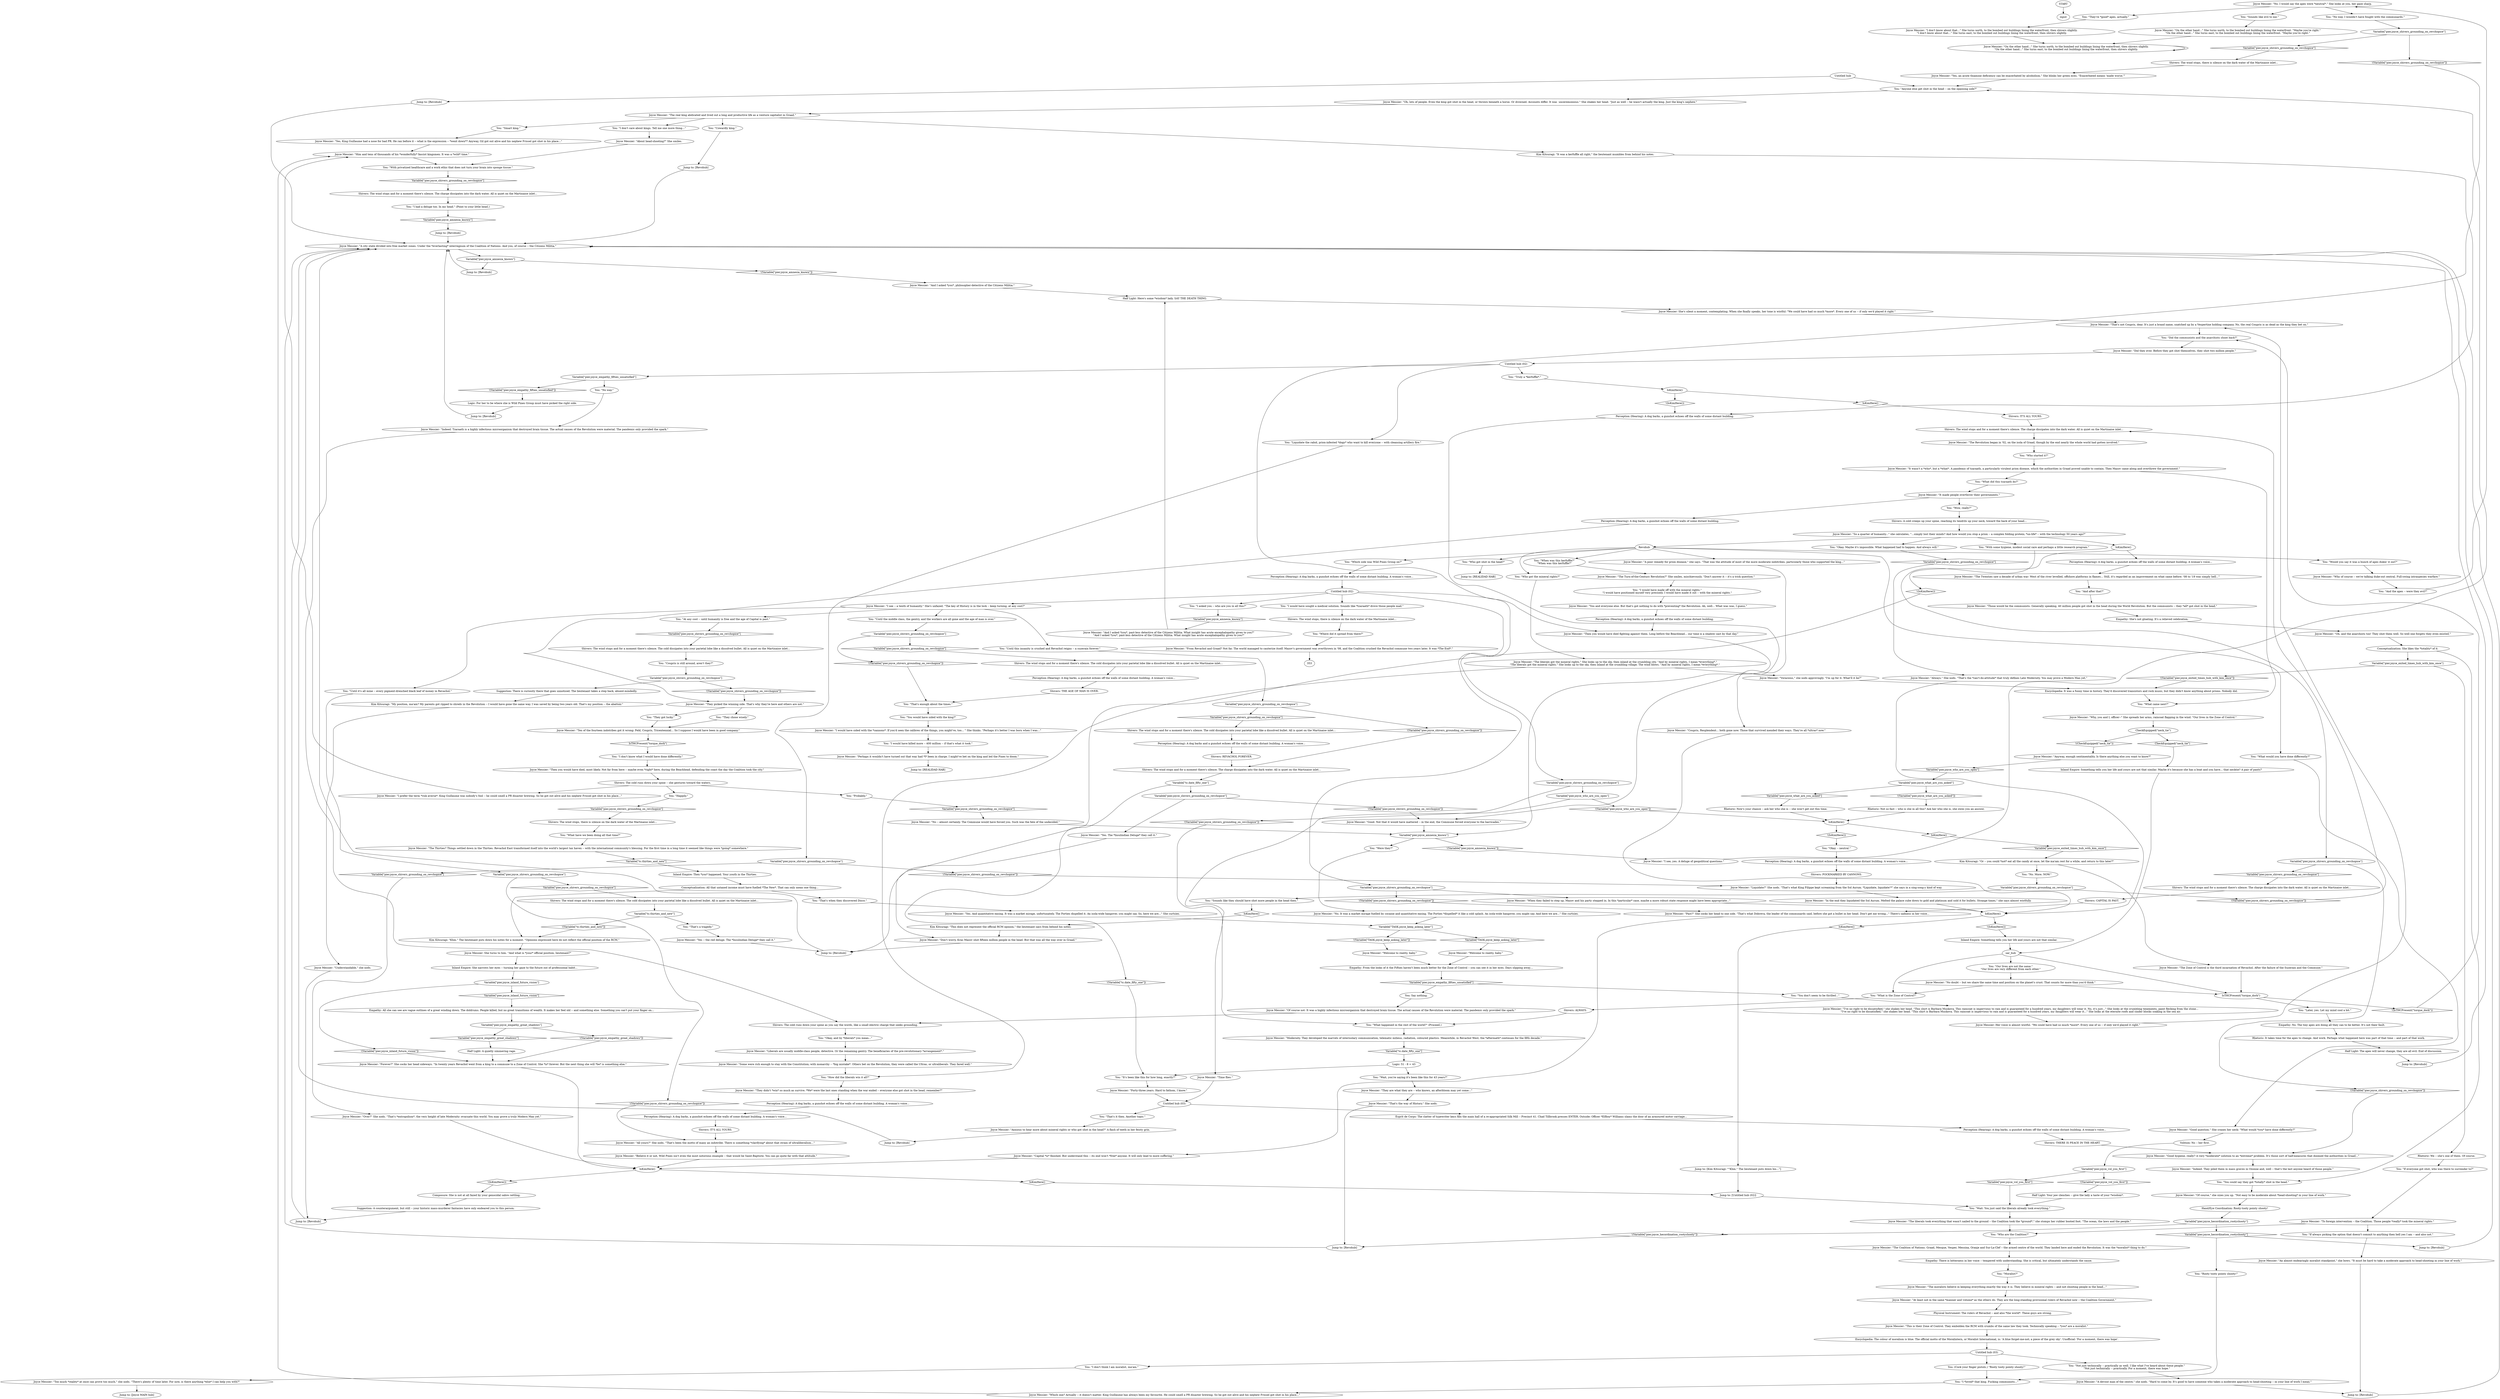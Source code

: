# JOYCE / REALITY TIMES
# Times part of hub, solves TASK.reality lowdown
# ==================================================
digraph G {
	  0 [label="START"];
	  1 [label="input"];
	  2 [label="You: \"They're *good* apes, actually.\""];
	  3 [label="Conceptualization: She likes the *totality* of it."];
	  4 [label="You: \"Who got the mineral rights?\""];
	  5 [label="Joyce Messier: \"Some were rich enough to stay with the Constitution; with monarchy -- *big mistake*. Others bet on the Revolution, they were called the Ultras, or ultraliberals. They fared well.\""];
	  6 [label="You: \"Rooty tooty pointy shooty!\""];
	  7 [label="Jump to: [Revohub]"];
	  8 [label="Variable[\"TASK.joyce_keep_asking_later\"]"];
	  9 [label="Variable[\"TASK.joyce_keep_asking_later\"]", shape=diamond];
	  10 [label="!(Variable[\"TASK.joyce_keep_asking_later\"])", shape=diamond];
	  11 [label="Inland Empire: Then *you* happened. Your youth in the Thirties."];
	  12 [label="You: \"Smart king.\""];
	  13 [label="Joyce Messier: \"Oh, lots of people. Even the king got shot in the head, or thrown beneath a horse. Or drowned. Accounts differ. It was  unceremonious.\" She shakes her head. \"Just as well -- he wasn't actually the king. Just the king's nephew.\""];
	  14 [label="Joyce Messier: \"Past?\" She cocks her head to one side. \"That's what Dobreva, the leader of the communards said, before she got a bullet in her head. Don't get me wrong...\" There's sadness in her voice..."];
	  15 [label="Joyce Messier: Her voice is almost wistful. \"We could have had so much *more*. Every one of us -- if only we'd played it right.\""];
	  16 [label="Joyce Messier: \"All yours?\" She nods. \"That's been the motto of many an indotribe. There is something *clarifying* about that strain of ultraliberalism...\""];
	  17 [label="Joyce Messier: She turns to him. \"And what is *your* official position, lieutenant?\""];
	  18 [label="You: \"Wait, you're saying it's been like this for 43 years?\""];
	  19 [label="You: \"Who started it?\""];
	  20 [label="Joyce Messier: \"You and everyone else. But that's got nothing to do with *preventing* the Revolution. Ah, well... What was was, I guess.\""];
	  21 [label="Variable[\"pier.joyce_empathy_great_shadows\"]"];
	  22 [label="Variable[\"pier.joyce_empathy_great_shadows\"]", shape=diamond];
	  23 [label="!(Variable[\"pier.joyce_empathy_great_shadows\"])", shape=diamond];
	  24 [label="CheckEquipped(\"neck_tie\")"];
	  25 [label="CheckEquipped(\"neck_tie\")", shape=diamond];
	  26 [label="!(CheckEquipped(\"neck_tie\"))", shape=diamond];
	  27 [label="Joyce Messier: \"Which one? Actually -- it doesn't matter. King Guillaume has always been my favourite. He could smell a PR disaster brewing. So he got out alive and his nephew Frissel got shot in his place...\""];
	  28 [label="Joyce Messier: \"No. I would say the apes were *neutral*.\" She looks at you, her gaze sharp."];
	  29 [label="Shivers: The wind stops, there is silence on the dark water of the Martinaise inlet..."];
	  30 [label="You: \"Cowardly king.\""];
	  31 [label="Logic: For her to be where she is Wild Pines Group must have picked the right side."];
	  32 [label="You: \"That's it then. Another topic.\""];
	  33 [label="You: \"What did this tzaraath do?\""];
	  34 [label="Variable[\"pier.joyce_what_are_you_asked\"]"];
	  35 [label="Variable[\"pier.joyce_what_are_you_asked\"]", shape=diamond];
	  36 [label="!(Variable[\"pier.joyce_what_are_you_asked\"])", shape=diamond];
	  37 [label="You: \"Probably.\""];
	  38 [label="You: \"It's been like this for how long, exactly?\""];
	  39 [label="Variable[\"pier.joyce_shivers_grounding_on_revchopice\"]"];
	  40 [label="Variable[\"pier.joyce_shivers_grounding_on_revchopice\"]", shape=diamond];
	  41 [label="!(Variable[\"pier.joyce_shivers_grounding_on_revchopice\"])", shape=diamond];
	  42 [label="Variable[\"pier.joyce_vol_you_first\"]"];
	  43 [label="Variable[\"pier.joyce_vol_you_first\"]", shape=diamond];
	  44 [label="!(Variable[\"pier.joyce_vol_you_first\"])", shape=diamond];
	  45 [label="Joyce Messier: \"The liberals got the mineral rights.\" She looks up to the sky, then inland at the crumbling city. \"And by mineral rights, I mean *everything*.\"\n\"The liberals got the mineral rights.\" She looks up to the sky, then inland at the crumbling village. The wind blows. \"And by mineral rights, I mean *everything*.\" 
"];
	  46 [label="You: \"How did the liberals win it all?\""];
	  47 [label="Joyce Messier: \"The liberals took everything that wasn't nailed to the ground -- the Coalition took the *ground*,\" she stomps her rubber booted foot. \"The ocean, the laws and the people.\""];
	  48 [label="Joyce Messier: \"The Coalition of Nations. Graad, Mesque, Vesper, Messina, Oranje and Sur-La-Clef -- the armed centre of the world. They landed here and ended the Revolution. It was the *moralist* thing to do.\""];
	  49 [label="You: \"Moralist?\""];
	  50 [label="Jump to: [Joyce MAIN hub]"];
	  51 [label="You: \"Would you say it was a bunch of apes dukin' it out?\""];
	  52 [label="Variable[\"pier.joyce_shivers_grounding_on_revchopice\"]"];
	  53 [label="Variable[\"pier.joyce_shivers_grounding_on_revchopice\"]", shape=diamond];
	  54 [label="!(Variable[\"pier.joyce_shivers_grounding_on_revchopice\"])", shape=diamond];
	  55 [label="Shivers: THE AGE OF MAN IS OVER."];
	  56 [label="You: \"And after that?\""];
	  57 [label="Kim Kitsuragi: \"This does not represent the official RCM opinion,\" the lieutenant says from behind his notes."];
	  58 [label="You: \"That's when they discovered Disco.\""];
	  59 [label="You: \"Until the middle class, the gentry, and the workers are all gone and the age of man is over.\""];
	  60 [label="Empathy: All she can see are vague outlines of a great winding down. The doldrums. People killed, but no great transitions of wealth. It makes her feel old -- and something else. Something you can't put your finger on..."];
	  61 [label="Joyce Messier: \"Good. Not that it would have mattered -- in the end, the Commune forced everyone to the barricades.\""];
	  62 [label="Joyce Messier: \"Anxious to hear more about mineral rights or who got shot in the head?\" A flash of teeth in her feisty grin."];
	  63 [label="Half Light: Here's some *wisdom* lady. SAY THE DEATH THING."];
	  64 [label="You: \"I would have sought a medical solution. Sounds like *tzaraath* drove those people mad.\""];
	  65 [label="You: \"At any cost -- until humanity is free and the age of Capital is past.\""];
	  66 [label="Variable[\"pier.joyce_shivers_grounding_on_revchopice\"]"];
	  67 [label="Variable[\"pier.joyce_shivers_grounding_on_revchopice\"]", shape=diamond];
	  68 [label="!(Variable[\"pier.joyce_shivers_grounding_on_revchopice\"])", shape=diamond];
	  69 [label="Joyce Messier: \"It wasn't a *who*, but a *what*. A pandemic of tzaraath, a particularly virulent prion disease, which the authorities in Graad proved unable to contain. Then Mazov came along and overthrew the government.\""];
	  70 [label="Joyce Messier: \"I don't know about that...\" She turns north, to the bombed out buildings lining the waterfront, then shivers slightly.\n\"I don't know about that...\" She turns east, to the bombed out buildings lining the waterfront, then shivers slightly."];
	  71 [label="You: \"If everyone got shot, who was there to surrender to?\""];
	  72 [label="Untitled hub (03)"];
	  73 [label="Joyce Messier: \"Indeed. Tzaraath is a highly infectious microorganism that destroyed brain tissue. The actual causes of the Revolution were material. The pandemic only provided the spark.\""];
	  74 [label="Rhetoric: It takes time for the apes to change. And work. Perhaps what happened here was part of that time -- and part of that work."];
	  75 [label="Composure: She is not at all fazed by your genocidal sabre rattling."];
	  76 [label="You: \"What is the Zone of Control?\""];
	  77 [label="You: \"And the apes -- were they evil?\""];
	  78 [label="Joyce Messier: \"I see, yes. A deluge of geopolitical questions.\""];
	  79 [label="Conceptualization: All that untaxed income must have fuelled *The New*. That can only mean one thing..."];
	  80 [label="Joyce Messier: \"Yes -- the red deluge. The *Insulindian Deluge* they call it.\""];
	  81 [label="Joyce Messier: \"Welcome to reality, baby.\""];
	  82 [label="You: \"Happily.\""];
	  83 [label="You: \"When was this kerfuffle?\"\n\"When was this kerfuffle?\""];
	  84 [label="Joyce Messier: \"From Revachol and Graad? Not far. The world managed to cauterize itself. Mazov's government was overthrown in '08, and the Coalition crushed the Revachol commune two years later. It was *The End*.\""];
	  85 [label="Variable[\"pier.joyce_hecordination_rootyshooty\"]"];
	  86 [label="Variable[\"pier.joyce_hecordination_rootyshooty\"]", shape=diamond];
	  87 [label="!(Variable[\"pier.joyce_hecordination_rootyshooty\"])", shape=diamond];
	  88 [label="Shivers: THERE IS PEACE IN THE HEART."];
	  89 [label="Joyce Messier: \"The real king abdicated and lived out a long and productive life as a venture capitalist in Graad.\""];
	  90 [label="You: \"Until it's all mine -- every pigment-drenched black leaf of money in Revachol.\""];
	  91 [label="Joyce Messier: \"No. It was a market mirage fuelled by cocaine and quantitative easing. The Forties *dispelled* it like a cold splash. An isola-wide hangover, you might say. And here we are...\" She curtsies."];
	  92 [label="Joyce Messier: \"Oh, and the anarchists too! They shot them well. So well one forgets they even existed.\""];
	  93 [label="You: \"Okay. Maybe it's impossible. What happened had to happen. And always will.\""];
	  94 [label="Joyce Messier: \"Forty-three years. Hard to fathom, I know.\""];
	  95 [label="Joyce Messier: \"And I asked *you*, philosopher-detective of the Citizens Militia.\""];
	  96 [label="IsKimHere()"];
	  97 [label="IsKimHere()", shape=diamond];
	  98 [label="!(IsKimHere())", shape=diamond];
	  99 [label="Empathy: There is bitterness in her voice -- tempered with understanding. She is critical, but ultimately understands the cause."];
	  100 [label="Rhetoric: Now's your chance -- ask her who she is -- she won't get out this time."];
	  101 [label="Joyce Messier: \"Then you would have died fighting against them. Long before the Beachhead... our time is a shadow cast by that day.\""];
	  102 [label="Joyce Messier: \"On the other hand...\" She turns north, to the bombed out buildings lining the waterfront. \"Maybe you're right.\"\n\"On the other hand...\" She turns east, to the bombed out buildings lining the waterfront. \"Maybe you're right.\""];
	  103 [label="Half Light: A quietly simmering rage."];
	  104 [label="Variable[\"pier.joyce_shivers_grounding_on_revchopice\"]"];
	  105 [label="Variable[\"pier.joyce_shivers_grounding_on_revchopice\"]", shape=diamond];
	  106 [label="!(Variable[\"pier.joyce_shivers_grounding_on_revchopice\"])", shape=diamond];
	  107 [label="Joyce Messier: \"Good hygiene, really? A very *moderate* solution to an *extreme* problem. It's those sort of half-measures that doomed the authorities in Graad...\""];
	  108 [label="You: \"With some hygiene, modest social care and perhaps a little research program.\""];
	  109 [label="You: \"They got lucky.\""];
	  110 [label="Joyce Messier: \"Good question.\" She cranes her neck: \"What would *you* have done differently?\""];
	  111 [label="Variable[\"pier.joyce_shivers_grounding_on_revchopice\"]"];
	  112 [label="Variable[\"pier.joyce_shivers_grounding_on_revchopice\"]", shape=diamond];
	  113 [label="!(Variable[\"pier.joyce_shivers_grounding_on_revchopice\"])", shape=diamond];
	  114 [label="Joyce Messier: \"Why, you and I, officer--\" She spreads her arms, raincoat flapping in the wind. \"Our lives in the Zone of Control.\""];
	  115 [label="Jump to: [Revohub]"];
	  116 [label="You: \"Who are the Coalition?\""];
	  117 [label="You: \"Truly a *kerfuffle*.\""];
	  118 [label="You: \"Anyone else get shot in the head -- on the opposing side?\""];
	  119 [label="Jump to: [Revohub]"];
	  120 [label="Shivers: REVACHOL FOREVER."];
	  121 [label="Empathy: From the looks of it the Fifties haven't been much better for the Zone of Control -- you can see it in her eyes. Days slipping away...."];
	  122 [label="You: Say nothing."];
	  123 [label="Shivers: The cold runs down your spine -- she gestures toward the waters."];
	  124 [label="Empathy: She's not gloating. It's a relieved celebration."];
	  125 [label="Variable[\"pier.joyce_inland_future_vision\"]"];
	  126 [label="Variable[\"pier.joyce_inland_future_vision\"]", shape=diamond];
	  127 [label="!(Variable[\"pier.joyce_inland_future_vision\"])", shape=diamond];
	  128 [label="Joyce Messier: \"It made people overthrow their governments.\""];
	  129 [label="You: \"They chose wisely.\""];
	  130 [label="You: \"I asked you -- who are you in all this?\""];
	  131 [label="Shivers: The wind stops and for a moment there's silence. The cold dissipates into your parietal lobe like a dissolved bullet. All is quiet on the Martinaise inlet..."];
	  132 [label="Joyce Messier: \"They didn't *win* so much as survive. *We* were the last ones standing when the war ended -- everyone else got shot in the head, remember?\""];
	  133 [label="Joyce Messier: \"The moralists believe in keeping everything exactly the way it is. They believe in mineral rights -- and not shooting people in the head...\""];
	  134 [label="Joyce Messier: \"At least not in the same *manner and volume* as the others do. They are the long-standing provisional rulers of Revachol now -- the Coalition Government.\""];
	  135 [label="Joyce Messier: \"This is their Zone of Control. They embolden the RCM with crumbs of the same law they took. Technically speaking -- *you* are a moralist.\""];
	  136 [label="Joyce Messier: \"A devout man of the centre,\" she nods. \"Hard to come by. It's good to have someone who takes a moderate approach to head-shooting -- in your line of work I mean.\""];
	  137 [label="Half Light: The apes will never change, they are all evil. End of discussion."];
	  138 [label="Shivers: POCKMARKED BY CANNONS."];
	  139 [label="Jump to: [Revohub]"];
	  140 [label="Perception (Hearing): A dog barks and a gunshot echoes off the walls of some distant building. A woman's voice..."];
	  141 [label="You: \"You don't seem to be thrilled...\""];
	  142 [label="Joyce Messier: \"Then you would have died, most likely. Not far from here -- maybe even *right* here, during the Beachhead, defending the coast the day the Coalition took the city.\""];
	  143 [label="You: \"Which side was Wild Pines Group on?\""];
	  144 [label="Joyce Messier: \"Modernity. They developed the marvels of interisolary communication, telematic milieus, radiation, coloured plastics. Meanwhile, in Revachol West, the *aftermath* continues for the fifth decade.\""];
	  145 [label="You: \"Wow, really?\""];
	  146 [label="Untitled hub (03)"];
	  147 [label="Joyce Messier: \"Liquidate?\" She nods. \"That's what King Filippe kept screaming from the Sol Aurum. *Liquidate, liquidate!*\" she says in a sing-song-y kind of way."];
	  148 [label="Jump to: [Kim Kitsuragi: \"\"Khm.\" The lieutenant puts down his...\"]"];
	  149 [label="Joyce Messier: \"Coupris, Resplendent... both gone now. Those that survived mended their ways. They're all *ultras* now.\""];
	  150 [label="Encyclopedia: The colour of moralism is blue. The official motto of the Moralintern, or Moralist International, is: 'A blue forget-me-not; a piece of the grey sky'. Unofficial: 'For a moment, there was hope'."];
	  151 [label="Joyce Messier: \"An almost endearingly moralist standpoint,\" she bows. \"It must be hard to take a moderate approach to head-shooting in your line of work.\""];
	  152 [label="Joyce Messier: \"Don't worry, Kras Mazov shot fifteen million people in the head. But that was all the way over in Graad.\""];
	  153 [label="Perception (Hearing): A dog barks, a gunshot echoes off the walls of some distant building. A woman's voice..."];
	  154 [label="Joyce Messier: \"Yes. And quantitative easing. It was a market mirage, unfortunately. The Forties dispelled it. An isola-wide hangover, you might say. So, here we are...\" She curtsies."];
	  155 [label="Inland Empire: Something tells you her life and yours are not that similar. Maybe it's because she has a boat and you have... that necktie? A pair of pants?"];
	  156 [label="Joyce Messier: \"Capital *is* finished. But understand this -- its end won't *free* anyone. It will only lead to more suffering.\""];
	  157 [label="Joyce Messier: \"The Turn-of-the-Century Revolution?\" She smiles, mischievously. \"Don't answer it -- it's a trick question.\""];
	  158 [label="Joyce Messier: \"I would have sided with the *cannons*. If you'd seen the calibres of the things, you might've, too... \" She thinks. \"Perhaps it's better I was born when I was...\""];
	  159 [label="Shivers: The wind stops and for a moment there's silence. The cold dissipates into your parietal lobe like a dissolved bullet. All is quiet on the Martinaise inlet..."];
	  160 [label="Joyce Messier: \"Understandable,\" she nods."];
	  161 [label="Joyce Messier: \"Did they ever. Before they got shot themselves, they shot two million people.\""];
	  162 [label="Joyce Messier: \"To foreign intervention -- the Coalition. Those people *really* took the mineral rights.\""];
	  163 [label="You: \"I don't think I am moralist, ma'am.\""];
	  164 [label="Kim Kitsuragi: \"Or -- you could *not* eat all the candy at once, let the ma'am rest for a while, and return to this later?\""];
	  165 [label="You: \"I don't care about kings. Tell me one more thing...\""];
	  166 [label="Joyce Messier: \"Yes, King Guillaume had a nose for bad PR. He ran before it -- what is the expression -- *went down*? Anyway, Gil got out alive and his nephew Frissel got shot in his place...\""];
	  167 [label="IsKimHere()"];
	  168 [label="IsKimHere()", shape=diamond];
	  169 [label="!(IsKimHere())", shape=diamond];
	  170 [label="Rhetoric: Not so fast -- who is she in all this? Ask her who she is, she owes you an answer."];
	  171 [label="You: \"What would you have done differently?\""];
	  172 [label="Joyce Messier: \"And I asked *you*, past-less detective of the Citizens Militia. What insight has acute encephalopathy given to you?\"\n\"And I asked *you*, past-less detective of the Citizens Militia. What insight has acute encephalopathy given to you?\""];
	  173 [label="Jump to: [Revohub]"];
	  174 [label="IsKimHere()"];
	  175 [label="IsKimHere()", shape=diamond];
	  176 [label="!(IsKimHere())", shape=diamond];
	  177 [label="Joyce Messier: \"Welcome to reality, baby.\""];
	  178 [label="Suggestion: A counterargument, but still -- your historic mass-murderer fantasies have only endeared you to this person."];
	  179 [label="Joyce Messier: \"Why of course -- we're talking duke-out central. Full-swing intraspecies warfare.\""];
	  180 [label="Variable[\"pier.joyce_shivers_grounding_on_revchopice\"]"];
	  181 [label="Variable[\"pier.joyce_shivers_grounding_on_revchopice\"]", shape=diamond];
	  182 [label="!(Variable[\"pier.joyce_shivers_grounding_on_revchopice\"])", shape=diamond];
	  183 [label="Shivers: IT'S ALL YOURS."];
	  184 [label="Logic: 51 - 8 = 43"];
	  185 [label="IsKimHere()"];
	  186 [label="IsKimHere()", shape=diamond];
	  187 [label="!(IsKimHere())", shape=diamond];
	  188 [label="Joyce Messier: \"I've no right to be dissatisfied,\" she shakes her head. \"This shirt is Barbara Muskova. This raincoat is impervious to rain and is guaranteed for a hundred years, my daughters will wear it. No, it's just...\" She looks at the crumbling tenements, paint flecking from the stone...\n\"I've no right to be dissatisfied,\" she shakes her head. \"This shirt is Barbara Muskova. This raincoat is impervious to rain and is guaranteed for a hundred years, my daughters will wear it...\" She looks at the eternite roofs and cinder blocks soaking in the sea air."];
	  189 [label="Joyce Messier: \"Believe it or not, Wild Pines isn't even the most notorious example -- that would be Saint-Baptiste. You can go quite far with that attitude.\""];
	  190 [label="Half Light: Your jaw clenches -- give the lady a taste of your *wisdom*."];
	  191 [label="Kim Kitsuragi: \"My position, ma'am? My parents got ripped to shreds in the Revolution -- I would have gone the same way. I was saved by being two years old. That's my position -- the abattoir.\""];
	  192 [label="Shivers: The wind stops and for a moment there's silence. The cold dissipates into your parietal lobe like a dissolved bullet. All is quiet on the Martinaise inlet..."];
	  193 [label="Volition: No -- her first."];
	  194 [label="You: \"Until this insanity is crushed and Revachol reigns -- a suzerain forever.\""];
	  195 [label="Joyce Messier: \"In the end they liquidated the Sol Aurum. Melted the palace cube down to gold and platinum and sold it for bullets. Strange times,\" she says almost wistfully."];
	  196 [label="Untitled hub (02)"];
	  197 [label="Hand/Eye Coordination: Rooty-tooty pointy shooty!"];
	  198 [label="Physical Instrument: The rulers of Revachol -- and also *the world*. These guys are strong."];
	  199 [label="Shivers: The wind stops and for a moment there's silence. The charge dissipates into the dark water. All is quiet on the Martinaise inlet..."];
	  200 [label="You: \"Sounds like evil to me.\""];
	  201 [label="Joyce Messier: \"Him and tens of thousands of his *wonderfully* fascist kingsmen. It was a *wild* time.\""];
	  202 [label="Jump to: [Revohub]"];
	  203 [label="Shivers: The wind stops, there is silence on the dark water of the Martinaise inlet..."];
	  204 [label="Joyce Messier: \"So a quarter of humanity...\" she calculates, \"...simply lost their minds? And how would you stop a prion -- a complex folding protein; *un-life* -- with the technology 50 years ago?\""];
	  205 [label="You: \"Our lives are not the same.\"\n\"Our lives are very different from each other.\""];
	  206 [label="Joyce Messier: \"No doubt -- but we share the same time and position on the planet's crust. That counts for more than you'd think.\""];
	  207 [label="sar_hub"];
	  208 [label="Shivers: The wind stops and for a moment there's silence. The charge dissipates into the dark water. All is quiet on the Martinaise inlet..."];
	  209 [label="Shivers: The wind stops and for a moment there's silence. The cold dissipates into your parietal lobe like a dissolved bullet. All is quiet on the Martinaise inlet..."];
	  210 [label="Joyce Messier: \"Liberals are usually middle-class people, detective. Or the remaining gentry. The beneficiaries of the pre-revolutionary *arrangement*.\""];
	  211 [label="You: \"Not just technically -- practically as well. I like what I've heard about these people.\"\n\"Not just technically -- practically. For a moment, there was hope.\""];
	  212 [label="You: \"No. More. NOW.\""];
	  213 [label="Joyce Messier: \"About head-shooting?\" She smiles."];
	  214 [label="Untitled hub"];
	  215 [label="Jump to: [Revohub]"];
	  216 [label="Joyce Messier: \"Forever?\" She cocks her head sideways. \"In twenty years Revachol went from a king to a commune to a Zone of Control. She *is* forever. But the next thing she will *be* is something else.\""];
	  217 [label="Shivers: The wind stops and for a moment there's silence. The charge dissipates into the dark water. All is quiet on the Martinaise inlet..."];
	  218 [label="Joyce Messier: \"Over?\" She nods. \"That's *entropolism*, the very height of late Modernity: evacuate this world. You may prove a truly Modern Man yet.\""];
	  219 [label="You: \"That's enough about the times.\""];
	  220 [label="You: \"Who got shot in the head?\""];
	  221 [label="Joyce Messier: \"A poor remedy for prion disease,\" she says. \"That was the attitude of most of the more moderate indotribes, particularly those who supported the king...\""];
	  222 [label="Shivers: The wind stops and for a moment there's silence. The charge dissipates into the dark water. All is quiet on the Martinaise inlet..."];
	  223 [label="Joyce Messier: \"Always,\" She nods. \"That's the *can't-do-attitude* that truly defines Late Modernity. You may prove a Modern Man yet.\""];
	  224 [label="You: \"What happened in the rest of the world?\" (Proceed.)"];
	  225 [label="IsTHCPresent(\"torque_dork\")"];
	  226 [label="IsTHCPresent(\"torque_dork\")", shape=diamond];
	  227 [label="!(IsTHCPresent(\"torque_dork\"))", shape=diamond];
	  228 [label="You: \"Later, yes. Let my mind cool a bit.\""];
	  229 [label="Joyce Messier: \"The Zone of Control is the third incarnation of Revachol. After the failure of the Suzerain and the Commune.\""];
	  230 [label="Perception (Hearing): A dog barks, a gunshot echoes off the walls of some distant building. A woman's voice..."];
	  231 [label="Shivers: CAPITAL IS PAST."];
	  232 [label="Joyce Messier: \"The Twenties saw a decade of urban war: West of the river levelled, offshore platforms in flames... Still, it's regarded as an improvement on what came before: '08 to '19 was simply hell...\""];
	  233 [label="Joyce Messier: \"The Thirties? Things settled down in the Thirties. Revachol East transformed itself into the world's largest tax haven -- with the international community's blessing. For the first time in a long time it seemed like things were *going* somewhere.\""];
	  234 [label="Joyce Messier: \"Those would be the communists. Generally speaking, 40 million people got shot in the head during the World Revolution. But the communists -- they *all* got shot in the head.\""];
	  235 [label="Jump to: [REALIDAD HAB]"];
	  236 [label="Encyclopedia: It was a funny time in history. They'd discovered transistors and rock music, but they didn't know anything about prions. Nobody did."];
	  237 [label="Shivers: The cold runs down your spine as you say the words, like a small electric charge that seeks grounding."];
	  238 [label="Joyce Messier: \"Perhaps it wouldn't have turned out that way had *I* been in charge. I might've bet on the king and led the Pines to doom.\""];
	  239 [label="Joyce Messier: \"Ten of the fourteen indotribes got it wrong: Feld, Coupris, Tricentennial... So I suppose I would have been in good company.\""];
	  240 [label="You: \"I would have killed more -- 400 million -- if that's what it took.\""];
	  241 [label="Joyce Messier: \"I see -- a tenth of humanity.\" She's unfazed. \"The key of History is in the lock -- keep turning, at any cost?\""];
	  242 [label="You: \"Okay, and by *liberals* you mean...\""];
	  243 [label="Joyce Messier: \"Voracious,\" she nods approvingly. \"I'm up for it. What'll it be?\""];
	  244 [label="Variable[\"pier.joyce_shivers_grounding_on_revchopice\"]"];
	  245 [label="Variable[\"pier.joyce_shivers_grounding_on_revchopice\"]", shape=diamond];
	  246 [label="!(Variable[\"pier.joyce_shivers_grounding_on_revchopice\"])", shape=diamond];
	  247 [label="You: \"Sounds like they should have shot more people in the head then.\""];
	  248 [label="You: \"Liquidate the rabid, prion-infested *dogs* who want to kill everyone -- with cleansing artillery fire.\""];
	  249 [label="Revohub"];
	  250 [label="Joyce Messier: \"A city state divided into free market zones. Under the *everlasting* interregnum of the Coalition of Nations. And you, of course -- the Citizens Militia.\""];
	  251 [label="Shivers: ALWAYS."];
	  252 [label="Untitled hub (02)"];
	  253 [label="You: \"Wait. You just said the liberals already took everything.\""];
	  254 [label="You: \"If always picking the option that doesn't commit to anything then hell yes I am -- and also not.\""];
	  255 [label="You: (Cock your finger pistols.) \"Rooty tooty pointy shooty!\""];
	  256 [label="Jump to: [Revohub]"];
	  257 [label="Perception (Hearing): A dog barks, a gunshot echoes off the walls of some distant building."];
	  258 [label="Joyce Messier: \"Yes, an acute thiamine deficiency can be exacerbated by alcoholism.\" She blinks her green eyes. \"Exacerbated means 'made worse.'\""];
	  259 [label="Jump to: [Revohub]"];
	  260 [label="You: \"With privatized healthcare and a work ethic that does not turn your brain into sponge tissue.\""];
	  261 [label="IsKimHere()"];
	  262 [label="IsKimHere()", shape=diamond];
	  263 [label="!(IsKimHere())", shape=diamond];
	  264 [label="Perception (Hearing): A dog barks, a gunshot echoes off the walls of some distant building. A woman's voice..."];
	  265 [label="You: \"Coupris is still around, aren't they?\""];
	  266 [label="You: \"I don't know what I would have done differently.\""];
	  267 [label="Variable[\"pier.joyce_shivers_grounding_on_revchopice\"]"];
	  268 [label="Variable[\"pier.joyce_shivers_grounding_on_revchopice\"]", shape=diamond];
	  269 [label="!(Variable[\"pier.joyce_shivers_grounding_on_revchopice\"])", shape=diamond];
	  270 [label="Variable[\"pier.joyce_who_are_you_open\"]"];
	  271 [label="Variable[\"pier.joyce_who_are_you_open\"]", shape=diamond];
	  272 [label="!(Variable[\"pier.joyce_who_are_you_open\"])", shape=diamond];
	  273 [label="Joyce Messier: \"Time flies.\""];
	  274 [label="Joyce Messier: \"They are what they are -- who knows, an afterbloom may yet come...\""];
	  275 [label="You: \"You would have sided with the king?\""];
	  276 [label="Jump to: [REALIDAD HAB]"];
	  277 [label="You: \"Okay -- neutral.\""];
	  278 [label="You: \"No way. I wouldn't have fought with the communards.\""];
	  279 [label="Joyce Messier: \"I prefer the term *risk averse*. King Guillaume was nobody's fool -- he could smell a PR disaster brewing. So he got out alive and his nephew Frissel got shot in his place...\""];
	  280 [label="Jump to: [Revohub]"];
	  281 [label="Joyce Messier: \"That's not Coupris, dear. It's just a brand name, snatched up by a Vespertine holding company. No, the real Coupris is as dead as the king they bet on.\""];
	  282 [label="Variable[\"pier.joyce_shivers_grounding_on_revchopice\"]"];
	  283 [label="Variable[\"pier.joyce_shivers_grounding_on_revchopice\"]", shape=diamond];
	  284 [label="!(Variable[\"pier.joyce_shivers_grounding_on_revchopice\"])", shape=diamond];
	  285 [label="Suggestion: There is curiosity there that goes unnoticed. The lieutenant takes a step back, absent-mindedly."];
	  286 [label="Inland Empire: She narrows her eyes -- turning her gaze to the future out of professional habit..."];
	  287 [label="You: \"Did the communists and the anarchists shoot back?\""];
	  288 [label="You: \"You could say they got *totally* shot in the head.\""];
	  289 [label="Variable[\"pier.joyce_exited_times_hub_with_kim_once\"]"];
	  290 [label="Variable[\"pier.joyce_exited_times_hub_with_kim_once\"]", shape=diamond];
	  291 [label="!(Variable[\"pier.joyce_exited_times_hub_with_kim_once\"])", shape=diamond];
	  292 [label="Rhetoric: We -- she's one of them. Of course."];
	  293 [label="Perception (Hearing): A dog barks, a gunshot echoes off the walls of some distant building. A woman's voice..."];
	  294 [label="You: \"I had a deluge too. In my head.\" (Point to your little head.)"];
	  295 [label="Jump to: [Revohub]"];
	  296 [label="Variable[\"pier.joyce_amnesia_known\"]"];
	  297 [label="Variable[\"pier.joyce_amnesia_known\"]", shape=diamond];
	  298 [label="!(Variable[\"pier.joyce_amnesia_known\"])", shape=diamond];
	  299 [label="You: \"Were they?\""];
	  300 [label="Kim Kitsuragi: \"Khm.\" The lieutenant puts down his notes for a moment. \"Opinions expressed here do not reflect the official position of the RCM.\""];
	  301 [label="Jump to: [Untitled hub (02)]"];
	  302 [label="Joyce Messier: She's silent a moment, contemplating. When she finally speaks, her tone is wistful: \"We could have had so much *more*. Every one of us -- if only we'd played it right.\""];
	  303 [label="Joyce Messier: \"Of course not. It was a highly infectious microorganism that destroyed brain tissue. The actual causes of the Revolution were material. The pandemic only provided the spark.\""];
	  304 [label="Shivers: A cold creeps up your spine, reaching its tendrils up your neck, toward the back of your head..."];
	  305 [label="Shivers: The wind stops, there is silence on the dark water of the Martinaise inlet..."];
	  306 [label="Joyce Messier: \"No -- almost certainly. The Commune would have forced you. Such was the fate of the undecided.\""];
	  307 [label="Joyce Messier: \"They picked the winning side. That's why they're here and others are not.\""];
	  308 [label="Perception (Hearing): A dog barks, a gunshot echoes off the walls of some distant building. A woman's voice..."];
	  309 [label="Joyce Messier: \"The Revolution began in '02, on the isola of Graad, though by the end nearly the whole world had gotten involved.\""];
	  310 [label="You: \"I would have made off with the mineral rights.\"\n\"I would have positioned myself very precisely. I would have made it out -- with the mineral rights.\""];
	  311 [label="Variable[\"pier.joyce_shivers_grounding_on_revchopice\"]"];
	  312 [label="Variable[\"pier.joyce_shivers_grounding_on_revchopice\"]", shape=diamond];
	  313 [label="!(Variable[\"pier.joyce_shivers_grounding_on_revchopice\"])", shape=diamond];
	  314 [label="Joyce Messier: \"When they failed to step up, Mazov and his party stepped in. In this *particular* case, maybe a more robust state response might have been appropriate...\""];
	  315 [label="Joyce Messier: \"Indeed. They piled them in mass graves in Ozonne and, well -- that's the last anyone heard of those people.\""];
	  316 [label="Joyce Messier: \"Of course,\" she sizes you up. \"Not easy to be moderate about *head-shooting* in your line of work.\""];
	  317 [label="Joyce Messier: \"Too much *reality* at once can prove too much,\" she nods. \"There's plenty of time later. For now, is there anything *else* I can help you with?\""];
	  318 [label="Empathy: No. The tiny apes are doing all they can to be better. It's not their fault."];
	  319 [label="Joyce Messier: \"On the other hand...\" She turns north, to the bombed out buildings lining the waterfront, then shivers slightly.\n\"On the other hand...\" She turns east, to the bombed out buildings lining the waterfront, then shivers slightly."];
	  320 [label="Perception (Hearing): A dog barks, a gunshot echoes off the walls of some distant building. A woman's voice..."];
	  321 [label="Variable[\"tc.date_fifty_one\"]"];
	  322 [label="Variable[\"tc.date_fifty_one\"]", shape=diamond];
	  323 [label="!(Variable[\"tc.date_fifty_one\"])", shape=diamond];
	  324 [label="Variable[\"pier.joyce_shivers_grounding_on_revchopice\"]"];
	  325 [label="Variable[\"pier.joyce_shivers_grounding_on_revchopice\"]", shape=diamond];
	  326 [label="!(Variable[\"pier.joyce_shivers_grounding_on_revchopice\"])", shape=diamond];
	  327 [label="Joyce Messier: \"Yes. The *Insulindian Deluge* they call it.\""];
	  328 [label="Perception (Hearing): A dog barks, a gunshot echoes off the walls of some distant building."];
	  329 [label="You: \"What have we been doing all that time?\""];
	  330 [label="Esprit de Corps: The clatter of typewriter keys fills the main hall of a re-appropriated Silk Mill -- Precinct 41. Chad Tillbrook presses ENTER. Outside: Officer *Elfboy* Williams slams the door of an armoured motor carriage..."];
	  331 [label="Variable[\"pier.joyce_amnesia_known\"]"];
	  332 [label="Variable[\"pier.joyce_amnesia_known\"]", shape=diamond];
	  333 [label="!(Variable[\"pier.joyce_amnesia_known\"])", shape=diamond];
	  334 [label="Jump to: [Revohub]"];
	  335 [label="Inland Empire: Something tells you her life and yours are not that similar."];
	  336 [label="Joyce Messier: \"Anyway, enough sentimentality. Is there anything else you want to know?\""];
	  337 [label="Joyce Messier: \"That's the way of History.\" She nods."];
	  338 [label="You: \"I *loved* that king. Fucking communists...\""];
	  339 [label="Kim Kitsuragi: \"It was a kerfuffle all right,\" the lieutenant mumbles from behind his notes."];
	  340 [label="Shivers: IT'S ALL YOURS."];
	  341 [label="Perception (Hearing): A dog barks, a gunshot echoes off the walls of some distant building. A woman's voice..."];
	  342 [label="Variable[\"tc.thirties_and_new\"]"];
	  343 [label="Variable[\"tc.thirties_and_new\"]", shape=diamond];
	  344 [label="!(Variable[\"tc.thirties_and_new\"])", shape=diamond];
	  345 [label="You: \"That's a tragedy.\""];
	  346 [label="Variable[\"pier.joyce_empathy_fifties_unsatisfied\"]"];
	  347 [label="Variable[\"pier.joyce_empathy_fifties_unsatisfied\"]", shape=diamond];
	  348 [label="!(Variable[\"pier.joyce_empathy_fifties_unsatisfied\"])", shape=diamond];
	  349 [label="You: \"No way.\""];
	  350 [label="Perception (Hearing): A dog barks, a gunshot echoes off the walls of some distant building."];
	  351 [label="You: \"Where did it spread from there?\""];
	  352 [label="You: \"What came next?\""];
	  0 -> 1
	  2 -> 70
	  3 -> 288
	  3 -> 289
	  4 -> 45
	  5 -> 46
	  6 -> 338
	  7 -> 250
	  8 -> 9
	  8 -> 10
	  9 -> 177
	  10 -> 81
	  11 -> 79
	  12 -> 166
	  13 -> 89
	  14 -> 156
	  15 -> 281
	  16 -> 189
	  17 -> 286
	  18 -> 274
	  19 -> 69
	  20 -> 257
	  21 -> 22
	  21 -> 23
	  22 -> 103
	  23 -> 216
	  24 -> 25
	  24 -> 26
	  25 -> 155
	  26 -> 336
	  27 -> 201
	  28 -> 200
	  28 -> 2
	  28 -> 278
	  29 -> 258
	  30 -> 280
	  31 -> 202
	  32 -> 62
	  33 -> 128
	  34 -> 35
	  34 -> 36
	  35 -> 100
	  36 -> 170
	  37 -> 283
	  38 -> 94
	  39 -> 40
	  39 -> 41
	  40 -> 159
	  41 -> 217
	  42 -> 43
	  42 -> 44
	  43 -> 253
	  44 -> 190
	  45 -> 243
	  45 -> 46
	  46 -> 132
	  47 -> 116
	  48 -> 99
	  49 -> 133
	  51 -> 179
	  52 -> 53
	  52 -> 54
	  53 -> 218
	  54 -> 147
	  55 -> 219
	  56 -> 234
	  57 -> 152
	  58 -> 154
	  59 -> 66
	  60 -> 21
	  61 -> 296
	  62 -> 119
	  63 -> 302
	  64 -> 305
	  65 -> 312
	  66 -> 67
	  66 -> 68
	  67 -> 209
	  68 -> 219
	  69 -> 352
	  69 -> 33
	  70 -> 319
	  71 -> 162
	  72 -> 163
	  72 -> 211
	  72 -> 255
	  73 -> 237
	  74 -> 137
	  75 -> 178
	  76 -> 251
	  77 -> 28
	  78 -> 118
	  79 -> 58
	  79 -> 300
	  80 -> 215
	  81 -> 121
	  82 -> 325
	  83 -> 157
	  84 -> 353
	  85 -> 86
	  85 -> 87
	  86 -> 256
	  86 -> 6
	  87 -> 7
	  88 -> 107
	  89 -> 339
	  89 -> 12
	  89 -> 165
	  89 -> 30
	  90 -> 111
	  91 -> 8
	  92 -> 3
	  93 -> 268
	  94 -> 146
	  95 -> 63
	  96 -> 97
	  96 -> 98
	  97 -> 148
	  98 -> 335
	  99 -> 49
	  100 -> 174
	  101 -> 296
	  102 -> 319
	  103 -> 216
	  104 -> 105
	  104 -> 106
	  105 -> 208
	  106 -> 107
	  107 -> 315
	  108 -> 104
	  109 -> 239
	  110 -> 193
	  111 -> 112
	  111 -> 113
	  112 -> 192
	  113 -> 16
	  114 -> 24
	  115 -> 250
	  116 -> 48
	  117 -> 185
	  118 -> 13
	  119 -> 250
	  120 -> 217
	  121 -> 347
	  122 -> 303
	  123 -> 82
	  123 -> 37
	  123 -> 279
	  124 -> 92
	  125 -> 126
	  125 -> 127
	  126 -> 60
	  127 -> 216
	  128 -> 145
	  128 -> 350
	  129 -> 239
	  130 -> 332
	  131 -> 265
	  132 -> 293
	  133 -> 134
	  134 -> 198
	  135 -> 150
	  136 -> 173
	  137 -> 115
	  138 -> 147
	  139 -> 250
	  140 -> 120
	  141 -> 188
	  142 -> 123
	  143 -> 308
	  144 -> 322
	  145 -> 304
	  146 -> 32
	  146 -> 330
	  147 -> 195
	  148 -> 301
	  149 -> 96
	  150 -> 72
	  151 -> 173
	  152 -> 215
	  153 -> 55
	  154 -> 8
	  155 -> 207
	  156 -> 167
	  157 -> 310
	  158 -> 240
	  159 -> 140
	  160 -> 139
	  161 -> 196
	  162 -> 116
	  162 -> 254
	  163 -> 317
	  164 -> 212
	  164 -> 229
	  165 -> 213
	  166 -> 201
	  167 -> 168
	  167 -> 169
	  168 -> 301
	  169 -> 75
	  170 -> 174
	  171 -> 110
	  172 -> 63
	  173 -> 250
	  174 -> 176
	  174 -> 175
	  175 -> 290
	  176 -> 277
	  177 -> 121
	  178 -> 139
	  179 -> 77
	  180 -> 181
	  180 -> 182
	  181 -> 29
	  182 -> 101
	  183 -> 16
	  184 -> 18
	  184 -> 38
	  185 -> 186
	  185 -> 187
	  186 -> 340
	  187 -> 328
	  188 -> 15
	  189 -> 167
	  190 -> 253
	  191 -> 160
	  192 -> 342
	  193 -> 42
	  194 -> 39
	  195 -> 96
	  196 -> 248
	  196 -> 346
	  196 -> 117
	  197 -> 85
	  198 -> 135
	  199 -> 294
	  200 -> 102
	  201 -> 260
	  202 -> 250
	  203 -> 329
	  204 -> 249
	  204 -> 93
	  204 -> 108
	  204 -> 261
	  205 -> 206
	  206 -> 225
	  206 -> 76
	  207 -> 225
	  207 -> 76
	  207 -> 205
	  208 -> 231
	  209 -> 153
	  210 -> 5
	  211 -> 136
	  212 -> 244
	  213 -> 260
	  214 -> 118
	  214 -> 295
	  215 -> 250
	  216 -> 167
	  217 -> 321
	  218 -> 167
	  219 -> 275
	  220 -> 235
	  221 -> 149
	  222 -> 309
	  223 -> 96
	  224 -> 144
	  225 -> 227
	  225 -> 228
	  226 -> 266
	  227 -> 287
	  228 -> 318
	  229 -> 225
	  230 -> 88
	  231 -> 14
	  232 -> 56
	  233 -> 343
	  234 -> 124
	  236 -> 352
	  237 -> 242
	  238 -> 276
	  239 -> 226
	  240 -> 238
	  241 -> 65
	  241 -> 194
	  241 -> 59
	  241 -> 90
	  242 -> 210
	  243 -> 236
	  244 -> 246
	  244 -> 247
	  245 -> 199
	  246 -> 222
	  247 -> 262
	  248 -> 52
	  249 -> 4
	  249 -> 171
	  249 -> 143
	  249 -> 83
	  249 -> 51
	  249 -> 220
	  249 -> 221
	  250 -> 331
	  251 -> 224
	  252 -> 64
	  252 -> 130
	  252 -> 267
	  252 -> 241
	  252 -> 311
	  253 -> 47
	  254 -> 151
	  255 -> 338
	  256 -> 250
	  257 -> 101
	  258 -> 118
	  259 -> 250
	  260 -> 245
	  261 -> 264
	  261 -> 263
	  262 -> 57
	  263 -> 152
	  264 -> 232
	  265 -> 282
	  266 -> 142
	  267 -> 269
	  267 -> 270
	  268 -> 223
	  269 -> 224
	  270 -> 272
	  270 -> 273
	  271 -> 34
	  272 -> 174
	  273 -> 146
	  274 -> 337
	  275 -> 158
	  277 -> 320
	  278 -> 180
	  279 -> 201
	  280 -> 250
	  281 -> 287
	  282 -> 284
	  282 -> 285
	  283 -> 306
	  284 -> 307
	  285 -> 191
	  286 -> 125
	  287 -> 161
	  288 -> 316
	  289 -> 291
	  289 -> 292
	  290 -> 164
	  291 -> 236
	  292 -> 71
	  293 -> 341
	  294 -> 297
	  295 -> 250
	  296 -> 298
	  296 -> 299
	  297 -> 259
	  298 -> 78
	  299 -> 91
	  300 -> 17
	  301 -> 253
	  302 -> 281
	  303 -> 237
	  304 -> 204
	  305 -> 351
	  306 -> 296
	  307 -> 129
	  307 -> 109
	  308 -> 252
	  309 -> 19
	  310 -> 20
	  311 -> 313
	  311 -> 314
	  312 -> 131
	  313 -> 14
	  314 -> 96
	  315 -> 288
	  316 -> 197
	  317 -> 50
	  318 -> 74
	  319 -> 319
	  320 -> 138
	  321 -> 323
	  321 -> 324
	  322 -> 184
	  323 -> 38
	  324 -> 326
	  324 -> 327
	  325 -> 203
	  326 -> 61
	  327 -> 215
	  328 -> 61
	  329 -> 233
	  330 -> 230
	  331 -> 333
	  331 -> 334
	  332 -> 172
	  333 -> 95
	  334 -> 250
	  335 -> 207
	  336 -> 271
	  337 -> 7
	  338 -> 27
	  339 -> 328
	  340 -> 222
	  341 -> 183
	  342 -> 344
	  342 -> 345
	  343 -> 11
	  344 -> 300
	  345 -> 80
	  346 -> 348
	  346 -> 349
	  347 -> 122
	  347 -> 141
	  348 -> 31
	  349 -> 73
	  350 -> 307
	  351 -> 84
	  352 -> 114
}

